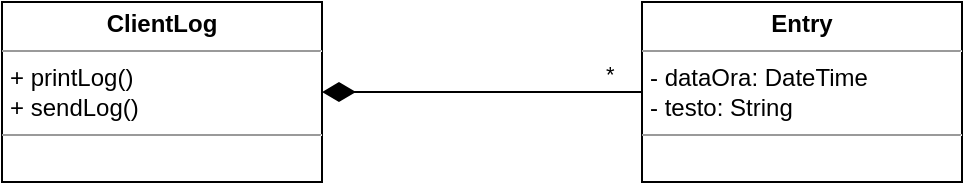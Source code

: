 <mxfile version="10.6.7" type="onedrive"><diagram id="dFn5bPTH0Bs0kAc2ITIz" name="Pagina-5"><mxGraphModel dx="611" dy="995" grid="1" gridSize="10" guides="1" tooltips="1" connect="1" arrows="1" fold="1" page="1" pageScale="1" pageWidth="827" pageHeight="1169" math="0" shadow="0"><root><mxCell id="N2qcbp8iqmtqLaEZeh1M-0"/><mxCell id="N2qcbp8iqmtqLaEZeh1M-1" parent="N2qcbp8iqmtqLaEZeh1M-0"/><mxCell id="0EclhaqmOSP0ALVrEF5N-0" value="&lt;p style=&quot;margin: 0px ; margin-top: 4px ; text-align: center&quot;&gt;&lt;b&gt;ClientLog&lt;/b&gt;&lt;br&gt;&lt;/p&gt;&lt;hr size=&quot;1&quot;&gt;&lt;p style=&quot;margin: 0px ; margin-left: 4px&quot;&gt;+ printLog()&lt;/p&gt;&lt;p style=&quot;margin: 0px ; margin-left: 4px&quot;&gt;+ sendLog()&lt;/p&gt;&lt;hr size=&quot;1&quot;&gt;" style="verticalAlign=top;align=left;overflow=fill;fontSize=12;fontFamily=Helvetica;html=1;" parent="N2qcbp8iqmtqLaEZeh1M-1" vertex="1"><mxGeometry x="110" y="230" width="160" height="90" as="geometry"/></mxCell><mxCell id="0EclhaqmOSP0ALVrEF5N-1" value="*" style="endArrow=none;html=1;endSize=12;startArrow=diamondThin;startSize=14;startFill=1;edgeStyle=orthogonalEdgeStyle;align=left;verticalAlign=bottom;endFill=0;" parent="N2qcbp8iqmtqLaEZeh1M-1" source="0EclhaqmOSP0ALVrEF5N-0" edge="1"><mxGeometry x="0.75" relative="1" as="geometry"><mxPoint x="270" y="275" as="sourcePoint"/><mxPoint x="430" y="275" as="targetPoint"/><mxPoint as="offset"/></mxGeometry></mxCell><mxCell id="0EclhaqmOSP0ALVrEF5N-2" value="&lt;p style=&quot;margin: 0px ; margin-top: 4px ; text-align: center&quot;&gt;&lt;b&gt;Entry&lt;/b&gt;&lt;br&gt;&lt;/p&gt;&lt;hr size=&quot;1&quot;&gt;&lt;p style=&quot;margin: 0px ; margin-left: 4px&quot;&gt;- dataOra: DateTime&lt;br&gt;&lt;/p&gt;&lt;p style=&quot;margin: 0px ; margin-left: 4px&quot;&gt;- testo: String&lt;br&gt;&lt;/p&gt;&lt;hr size=&quot;1&quot;&gt;" style="verticalAlign=top;align=left;overflow=fill;fontSize=12;fontFamily=Helvetica;html=1;" parent="N2qcbp8iqmtqLaEZeh1M-1" vertex="1"><mxGeometry x="430" y="230" width="160" height="90" as="geometry"/></mxCell></root></mxGraphModel></diagram></mxfile>